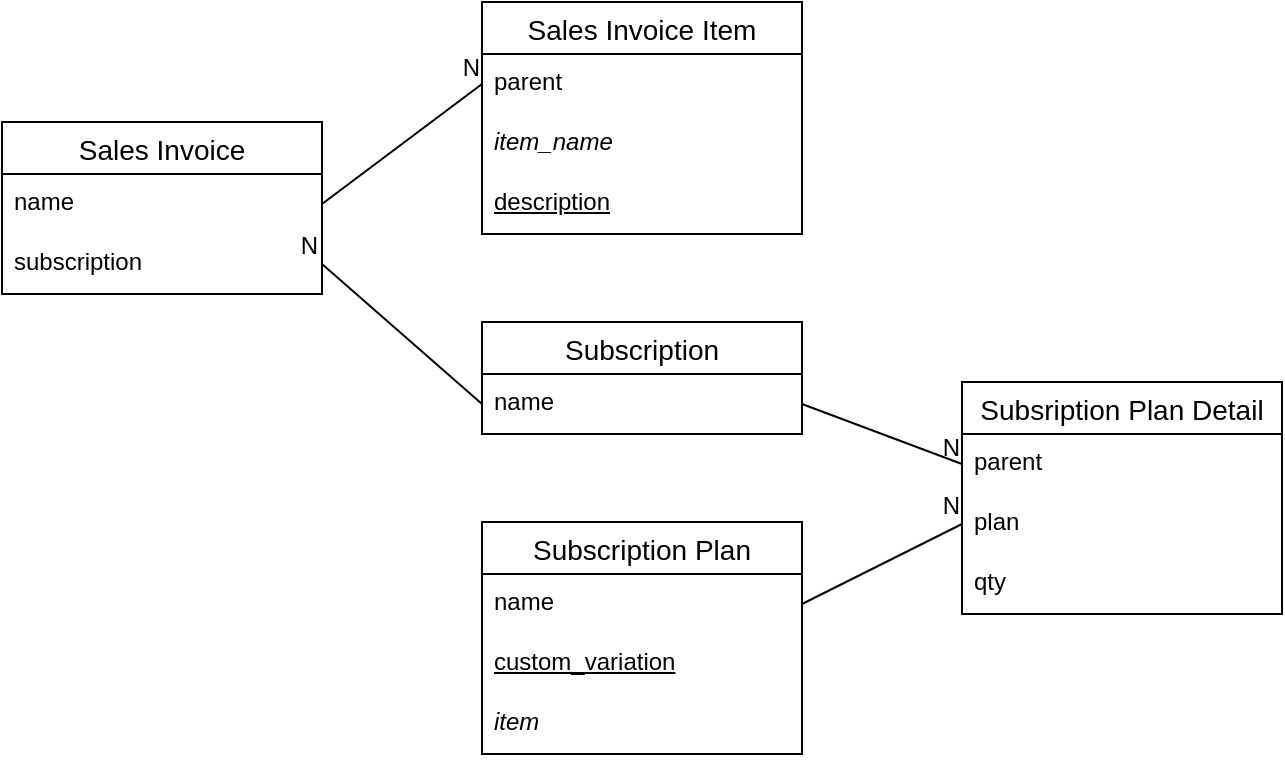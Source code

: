 <mxfile version="23.0.2" type="device">
  <diagram name="Page-1" id="XFEreZSr3p33amXEhl6R">
    <mxGraphModel dx="1162" dy="773" grid="1" gridSize="10" guides="1" tooltips="1" connect="1" arrows="1" fold="1" page="1" pageScale="1" pageWidth="850" pageHeight="1100" math="0" shadow="0">
      <root>
        <mxCell id="0" />
        <mxCell id="1" parent="0" />
        <mxCell id="hfYF4uvxKwghkOnDA2sf-27" value="Sales Invoice" style="swimlane;fontStyle=0;childLayout=stackLayout;horizontal=1;startSize=26;horizontalStack=0;resizeParent=1;resizeParentMax=0;resizeLast=0;collapsible=1;marginBottom=0;align=center;fontSize=14;" parent="1" vertex="1">
          <mxGeometry x="90" y="140" width="160" height="86" as="geometry" />
        </mxCell>
        <mxCell id="hfYF4uvxKwghkOnDA2sf-28" value="name" style="text;strokeColor=none;fillColor=none;spacingLeft=4;spacingRight=4;overflow=hidden;rotatable=0;points=[[0,0.5],[1,0.5]];portConstraint=eastwest;fontSize=12;whiteSpace=wrap;html=1;" parent="hfYF4uvxKwghkOnDA2sf-27" vertex="1">
          <mxGeometry y="26" width="160" height="30" as="geometry" />
        </mxCell>
        <mxCell id="hfYF4uvxKwghkOnDA2sf-29" value="subscription" style="text;strokeColor=none;fillColor=none;spacingLeft=4;spacingRight=4;overflow=hidden;rotatable=0;points=[[0,0.5],[1,0.5]];portConstraint=eastwest;fontSize=12;whiteSpace=wrap;html=1;" parent="hfYF4uvxKwghkOnDA2sf-27" vertex="1">
          <mxGeometry y="56" width="160" height="30" as="geometry" />
        </mxCell>
        <mxCell id="hfYF4uvxKwghkOnDA2sf-31" value="Sales Invoice Item" style="swimlane;fontStyle=0;childLayout=stackLayout;horizontal=1;startSize=26;horizontalStack=0;resizeParent=1;resizeParentMax=0;resizeLast=0;collapsible=1;marginBottom=0;align=center;fontSize=14;" parent="1" vertex="1">
          <mxGeometry x="330" y="80" width="160" height="116" as="geometry" />
        </mxCell>
        <mxCell id="hfYF4uvxKwghkOnDA2sf-32" value="parent" style="text;strokeColor=none;fillColor=none;spacingLeft=4;spacingRight=4;overflow=hidden;rotatable=0;points=[[0,0.5],[1,0.5]];portConstraint=eastwest;fontSize=12;whiteSpace=wrap;html=1;" parent="hfYF4uvxKwghkOnDA2sf-31" vertex="1">
          <mxGeometry y="26" width="160" height="30" as="geometry" />
        </mxCell>
        <mxCell id="hfYF4uvxKwghkOnDA2sf-33" value="&lt;i&gt;item_name&lt;/i&gt;" style="text;strokeColor=none;fillColor=none;spacingLeft=4;spacingRight=4;overflow=hidden;rotatable=0;points=[[0,0.5],[1,0.5]];portConstraint=eastwest;fontSize=12;whiteSpace=wrap;html=1;" parent="hfYF4uvxKwghkOnDA2sf-31" vertex="1">
          <mxGeometry y="56" width="160" height="30" as="geometry" />
        </mxCell>
        <mxCell id="hfYF4uvxKwghkOnDA2sf-34" value="&lt;u&gt;description&lt;/u&gt;" style="text;strokeColor=none;fillColor=none;spacingLeft=4;spacingRight=4;overflow=hidden;rotatable=0;points=[[0,0.5],[1,0.5]];portConstraint=eastwest;fontSize=12;whiteSpace=wrap;html=1;" parent="hfYF4uvxKwghkOnDA2sf-31" vertex="1">
          <mxGeometry y="86" width="160" height="30" as="geometry" />
        </mxCell>
        <mxCell id="hfYF4uvxKwghkOnDA2sf-35" value="Subscription Plan" style="swimlane;fontStyle=0;childLayout=stackLayout;horizontal=1;startSize=26;horizontalStack=0;resizeParent=1;resizeParentMax=0;resizeLast=0;collapsible=1;marginBottom=0;align=center;fontSize=14;" parent="1" vertex="1">
          <mxGeometry x="330" y="340" width="160" height="116" as="geometry" />
        </mxCell>
        <mxCell id="hfYF4uvxKwghkOnDA2sf-36" value="name" style="text;strokeColor=none;fillColor=none;spacingLeft=4;spacingRight=4;overflow=hidden;rotatable=0;points=[[0,0.5],[1,0.5]];portConstraint=eastwest;fontSize=12;whiteSpace=wrap;html=1;" parent="hfYF4uvxKwghkOnDA2sf-35" vertex="1">
          <mxGeometry y="26" width="160" height="30" as="geometry" />
        </mxCell>
        <mxCell id="hfYF4uvxKwghkOnDA2sf-37" value="&lt;u&gt;custom_variation&lt;/u&gt;" style="text;strokeColor=none;fillColor=none;spacingLeft=4;spacingRight=4;overflow=hidden;rotatable=0;points=[[0,0.5],[1,0.5]];portConstraint=eastwest;fontSize=12;whiteSpace=wrap;html=1;" parent="hfYF4uvxKwghkOnDA2sf-35" vertex="1">
          <mxGeometry y="56" width="160" height="30" as="geometry" />
        </mxCell>
        <mxCell id="hfYF4uvxKwghkOnDA2sf-38" value="&lt;i&gt;item&lt;/i&gt;" style="text;strokeColor=none;fillColor=none;spacingLeft=4;spacingRight=4;overflow=hidden;rotatable=0;points=[[0,0.5],[1,0.5]];portConstraint=eastwest;fontSize=12;whiteSpace=wrap;html=1;" parent="hfYF4uvxKwghkOnDA2sf-35" vertex="1">
          <mxGeometry y="86" width="160" height="30" as="geometry" />
        </mxCell>
        <mxCell id="hfYF4uvxKwghkOnDA2sf-39" value="Subsription Plan Detail" style="swimlane;fontStyle=0;childLayout=stackLayout;horizontal=1;startSize=26;horizontalStack=0;resizeParent=1;resizeParentMax=0;resizeLast=0;collapsible=1;marginBottom=0;align=center;fontSize=14;" parent="1" vertex="1">
          <mxGeometry x="570" y="270" width="160" height="116" as="geometry" />
        </mxCell>
        <mxCell id="hfYF4uvxKwghkOnDA2sf-40" value="parent" style="text;strokeColor=none;fillColor=none;spacingLeft=4;spacingRight=4;overflow=hidden;rotatable=0;points=[[0,0.5],[1,0.5]];portConstraint=eastwest;fontSize=12;whiteSpace=wrap;html=1;" parent="hfYF4uvxKwghkOnDA2sf-39" vertex="1">
          <mxGeometry y="26" width="160" height="30" as="geometry" />
        </mxCell>
        <mxCell id="hfYF4uvxKwghkOnDA2sf-41" value="plan" style="text;strokeColor=none;fillColor=none;spacingLeft=4;spacingRight=4;overflow=hidden;rotatable=0;points=[[0,0.5],[1,0.5]];portConstraint=eastwest;fontSize=12;whiteSpace=wrap;html=1;" parent="hfYF4uvxKwghkOnDA2sf-39" vertex="1">
          <mxGeometry y="56" width="160" height="30" as="geometry" />
        </mxCell>
        <mxCell id="hfYF4uvxKwghkOnDA2sf-42" value="qty" style="text;strokeColor=none;fillColor=none;spacingLeft=4;spacingRight=4;overflow=hidden;rotatable=0;points=[[0,0.5],[1,0.5]];portConstraint=eastwest;fontSize=12;whiteSpace=wrap;html=1;" parent="hfYF4uvxKwghkOnDA2sf-39" vertex="1">
          <mxGeometry y="86" width="160" height="30" as="geometry" />
        </mxCell>
        <mxCell id="hfYF4uvxKwghkOnDA2sf-43" value="Subscription" style="swimlane;fontStyle=0;childLayout=stackLayout;horizontal=1;startSize=26;horizontalStack=0;resizeParent=1;resizeParentMax=0;resizeLast=0;collapsible=1;marginBottom=0;align=center;fontSize=14;" parent="1" vertex="1">
          <mxGeometry x="330" y="240" width="160" height="56" as="geometry" />
        </mxCell>
        <mxCell id="hfYF4uvxKwghkOnDA2sf-44" value="name" style="text;strokeColor=none;fillColor=none;spacingLeft=4;spacingRight=4;overflow=hidden;rotatable=0;points=[[0,0.5],[1,0.5]];portConstraint=eastwest;fontSize=12;whiteSpace=wrap;html=1;" parent="hfYF4uvxKwghkOnDA2sf-43" vertex="1">
          <mxGeometry y="26" width="160" height="30" as="geometry" />
        </mxCell>
        <mxCell id="hfYF4uvxKwghkOnDA2sf-49" value="" style="endArrow=none;html=1;rounded=0;entryX=0;entryY=0.5;entryDx=0;entryDy=0;exitX=1;exitY=0.5;exitDx=0;exitDy=0;" parent="1" source="hfYF4uvxKwghkOnDA2sf-36" target="hfYF4uvxKwghkOnDA2sf-41" edge="1">
          <mxGeometry relative="1" as="geometry">
            <mxPoint x="350" y="855" as="sourcePoint" />
            <mxPoint x="690" y="696" as="targetPoint" />
          </mxGeometry>
        </mxCell>
        <mxCell id="hfYF4uvxKwghkOnDA2sf-50" value="N" style="resizable=0;html=1;whiteSpace=wrap;align=right;verticalAlign=bottom;" parent="hfYF4uvxKwghkOnDA2sf-49" connectable="0" vertex="1">
          <mxGeometry x="1" relative="1" as="geometry" />
        </mxCell>
        <mxCell id="hfYF4uvxKwghkOnDA2sf-51" value="" style="endArrow=none;html=1;rounded=0;entryX=0;entryY=0.5;entryDx=0;entryDy=0;exitX=1;exitY=0.5;exitDx=0;exitDy=0;" parent="1" source="hfYF4uvxKwghkOnDA2sf-44" target="hfYF4uvxKwghkOnDA2sf-40" edge="1">
          <mxGeometry relative="1" as="geometry">
            <mxPoint x="350" y="566" as="sourcePoint" />
            <mxPoint x="510" y="566" as="targetPoint" />
          </mxGeometry>
        </mxCell>
        <mxCell id="hfYF4uvxKwghkOnDA2sf-52" value="N" style="resizable=0;html=1;whiteSpace=wrap;align=right;verticalAlign=bottom;" parent="hfYF4uvxKwghkOnDA2sf-51" connectable="0" vertex="1">
          <mxGeometry x="1" relative="1" as="geometry" />
        </mxCell>
        <mxCell id="hfYF4uvxKwghkOnDA2sf-53" value="" style="endArrow=none;html=1;rounded=0;exitX=0;exitY=0.5;exitDx=0;exitDy=0;entryX=1;entryY=0.5;entryDx=0;entryDy=0;" parent="1" source="hfYF4uvxKwghkOnDA2sf-44" target="hfYF4uvxKwghkOnDA2sf-29" edge="1">
          <mxGeometry relative="1" as="geometry">
            <mxPoint x="100" y="350" as="sourcePoint" />
            <mxPoint x="260" y="350" as="targetPoint" />
          </mxGeometry>
        </mxCell>
        <mxCell id="hfYF4uvxKwghkOnDA2sf-54" value="N" style="resizable=0;html=1;whiteSpace=wrap;align=right;verticalAlign=bottom;" parent="hfYF4uvxKwghkOnDA2sf-53" connectable="0" vertex="1">
          <mxGeometry x="1" relative="1" as="geometry" />
        </mxCell>
        <mxCell id="hfYF4uvxKwghkOnDA2sf-55" value="" style="endArrow=none;html=1;rounded=0;entryX=0;entryY=0.5;entryDx=0;entryDy=0;exitX=1;exitY=0.5;exitDx=0;exitDy=0;" parent="1" source="hfYF4uvxKwghkOnDA2sf-28" target="hfYF4uvxKwghkOnDA2sf-32" edge="1">
          <mxGeometry relative="1" as="geometry">
            <mxPoint x="110" y="340" as="sourcePoint" />
            <mxPoint x="270" y="340" as="targetPoint" />
          </mxGeometry>
        </mxCell>
        <mxCell id="hfYF4uvxKwghkOnDA2sf-56" value="N" style="resizable=0;html=1;whiteSpace=wrap;align=right;verticalAlign=bottom;" parent="hfYF4uvxKwghkOnDA2sf-55" connectable="0" vertex="1">
          <mxGeometry x="1" relative="1" as="geometry" />
        </mxCell>
      </root>
    </mxGraphModel>
  </diagram>
</mxfile>

